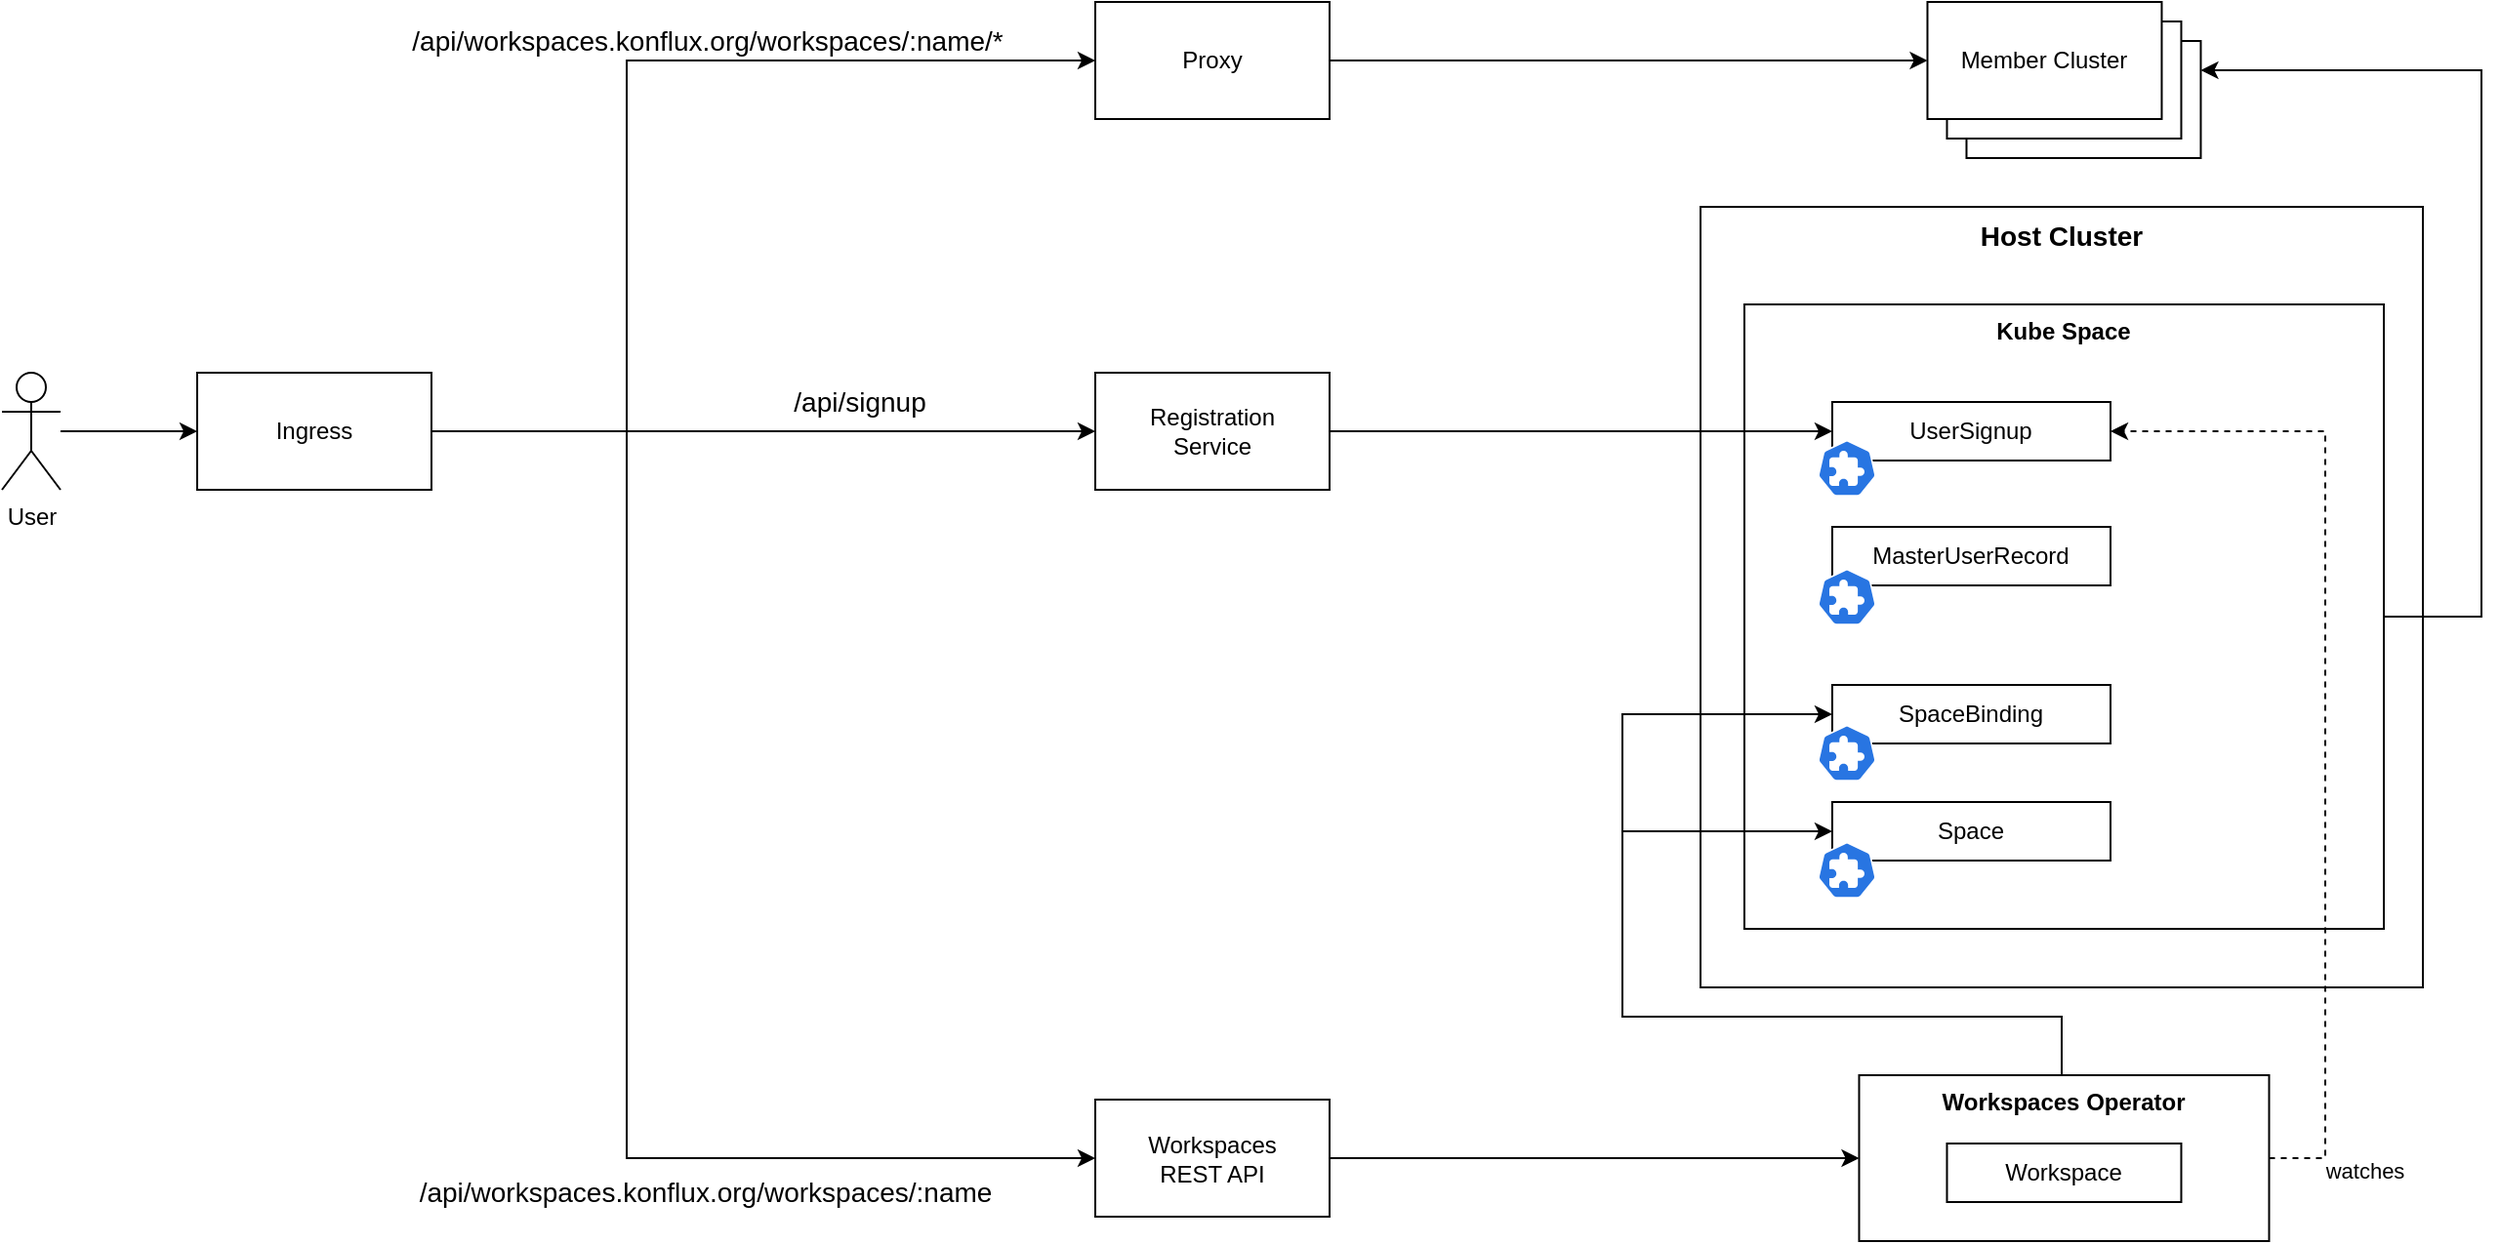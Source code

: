 <mxfile version="20.3.0" type="device"><diagram id="bTKhMZBQWG2PfB6ZSa4C" name="Page-1"><mxGraphModel dx="1434" dy="929" grid="1" gridSize="10" guides="1" tooltips="1" connect="1" arrows="1" fold="1" page="1" pageScale="1" pageWidth="1169" pageHeight="827" math="0" shadow="0"><root><mxCell id="0"/><mxCell id="1" parent="0"/><mxCell id="L2TgeBfQcXVNjOOB5oAf-15" style="edgeStyle=orthogonalEdgeStyle;rounded=0;orthogonalLoop=1;jettySize=auto;html=1;fontSize=14;entryX=0;entryY=0.5;entryDx=0;entryDy=0;" parent="1" source="L2TgeBfQcXVNjOOB5oAf-1" target="L2TgeBfQcXVNjOOB5oAf-4" edge="1"><mxGeometry relative="1" as="geometry"><Array as="points"><mxPoint x="320" y="390"/><mxPoint x="320" y="763"/></Array></mxGeometry></mxCell><mxCell id="L2TgeBfQcXVNjOOB5oAf-28" value="/api/workspaces.konflux.org/workspaces/:name" style="edgeLabel;html=1;align=center;verticalAlign=middle;resizable=0;points=[];fontSize=14;" parent="L2TgeBfQcXVNjOOB5oAf-15" vertex="1" connectable="0"><mxGeometry x="0.265" y="-2" relative="1" as="geometry"><mxPoint x="42" y="39" as="offset"/></mxGeometry></mxCell><mxCell id="L2TgeBfQcXVNjOOB5oAf-16" style="edgeStyle=orthogonalEdgeStyle;rounded=0;orthogonalLoop=1;jettySize=auto;html=1;entryX=0;entryY=0.5;entryDx=0;entryDy=0;fontSize=14;" parent="1" source="L2TgeBfQcXVNjOOB5oAf-1" target="L2TgeBfQcXVNjOOB5oAf-8" edge="1"><mxGeometry relative="1" as="geometry"><Array as="points"><mxPoint x="240" y="390"/><mxPoint x="240" y="390"/></Array></mxGeometry></mxCell><mxCell id="L2TgeBfQcXVNjOOB5oAf-29" value="/api/signup" style="edgeLabel;html=1;align=center;verticalAlign=middle;resizable=0;points=[];fontSize=14;" parent="L2TgeBfQcXVNjOOB5oAf-16" vertex="1" connectable="0"><mxGeometry x="0.486" y="4" relative="1" as="geometry"><mxPoint x="-34" y="-11" as="offset"/></mxGeometry></mxCell><mxCell id="L2TgeBfQcXVNjOOB5oAf-18" style="edgeStyle=orthogonalEdgeStyle;rounded=0;orthogonalLoop=1;jettySize=auto;html=1;entryX=0;entryY=0.5;entryDx=0;entryDy=0;fontSize=14;" parent="1" source="L2TgeBfQcXVNjOOB5oAf-1" target="L2TgeBfQcXVNjOOB5oAf-5" edge="1"><mxGeometry relative="1" as="geometry"><Array as="points"><mxPoint x="320" y="390"/><mxPoint x="320" y="200"/></Array></mxGeometry></mxCell><mxCell id="L2TgeBfQcXVNjOOB5oAf-30" value="/api/workspaces.konflux.org/workspaces/:name/*" style="edgeLabel;html=1;align=center;verticalAlign=middle;resizable=0;points=[];fontSize=14;" parent="L2TgeBfQcXVNjOOB5oAf-18" vertex="1" connectable="0"><mxGeometry x="0.463" relative="1" as="geometry"><mxPoint x="-57" y="-10" as="offset"/></mxGeometry></mxCell><mxCell id="L2TgeBfQcXVNjOOB5oAf-1" value="Ingress" style="rounded=0;whiteSpace=wrap;html=1;" parent="1" vertex="1"><mxGeometry x="100" y="360" width="120" height="60" as="geometry"/></mxCell><mxCell id="L2TgeBfQcXVNjOOB5oAf-3" style="edgeStyle=orthogonalEdgeStyle;rounded=0;orthogonalLoop=1;jettySize=auto;html=1;entryX=0;entryY=0.5;entryDx=0;entryDy=0;" parent="1" source="L2TgeBfQcXVNjOOB5oAf-2" target="L2TgeBfQcXVNjOOB5oAf-1" edge="1"><mxGeometry relative="1" as="geometry"/></mxCell><mxCell id="L2TgeBfQcXVNjOOB5oAf-2" value="User" style="shape=umlActor;verticalLabelPosition=bottom;verticalAlign=top;html=1;outlineConnect=0;" parent="1" vertex="1"><mxGeometry y="360" width="30" height="60" as="geometry"/></mxCell><mxCell id="q7WwMbr2zBF_yJH9_dxE-3" style="edgeStyle=orthogonalEdgeStyle;rounded=0;orthogonalLoop=1;jettySize=auto;html=1;entryX=0;entryY=0.5;entryDx=0;entryDy=0;" parent="1" source="L2TgeBfQcXVNjOOB5oAf-4" target="q7WwMbr2zBF_yJH9_dxE-2" edge="1"><mxGeometry relative="1" as="geometry"/></mxCell><mxCell id="L2TgeBfQcXVNjOOB5oAf-4" value="Workspaces&lt;br&gt;REST API" style="rounded=0;whiteSpace=wrap;html=1;" parent="1" vertex="1"><mxGeometry x="560" y="732.5" width="120" height="60" as="geometry"/></mxCell><mxCell id="L2TgeBfQcXVNjOOB5oAf-14" style="edgeStyle=orthogonalEdgeStyle;rounded=0;orthogonalLoop=1;jettySize=auto;html=1;entryX=0;entryY=0.5;entryDx=0;entryDy=0;fontSize=14;" parent="1" source="L2TgeBfQcXVNjOOB5oAf-5" target="L2TgeBfQcXVNjOOB5oAf-11" edge="1"><mxGeometry relative="1" as="geometry"><mxPoint x="809" y="200" as="sourcePoint"/></mxGeometry></mxCell><mxCell id="L2TgeBfQcXVNjOOB5oAf-5" value="Proxy" style="rounded=0;whiteSpace=wrap;html=1;" parent="1" vertex="1"><mxGeometry x="560" y="170" width="120" height="60" as="geometry"/></mxCell><mxCell id="L2TgeBfQcXVNjOOB5oAf-8" value="Registration &lt;br&gt;Service" style="rounded=0;whiteSpace=wrap;html=1;" parent="1" vertex="1"><mxGeometry x="560" y="360" width="120" height="60" as="geometry"/></mxCell><mxCell id="L2TgeBfQcXVNjOOB5oAf-9" value="&lt;b&gt;&lt;font style=&quot;font-size: 14px;&quot;&gt;Host Cluster&lt;/font&gt;&lt;/b&gt;" style="rounded=0;whiteSpace=wrap;html=1;verticalAlign=top;" parent="1" vertex="1"><mxGeometry x="870" y="275" width="370" height="400" as="geometry"/></mxCell><mxCell id="L2TgeBfQcXVNjOOB5oAf-26" style="edgeStyle=orthogonalEdgeStyle;rounded=0;orthogonalLoop=1;jettySize=auto;html=1;entryX=1;entryY=0.25;entryDx=0;entryDy=0;fontSize=14;exitX=1;exitY=0.5;exitDx=0;exitDy=0;" parent="1" source="L2TgeBfQcXVNjOOB5oAf-10" target="L2TgeBfQcXVNjOOB5oAf-13" edge="1"><mxGeometry relative="1" as="geometry"><Array as="points"><mxPoint x="1270" y="485"/><mxPoint x="1270" y="205"/></Array></mxGeometry></mxCell><mxCell id="L2TgeBfQcXVNjOOB5oAf-10" value="&lt;b&gt;Kube Space&lt;/b&gt;" style="rounded=0;whiteSpace=wrap;html=1;verticalAlign=top;" parent="1" vertex="1"><mxGeometry x="892.47" y="325" width="327.53" height="320" as="geometry"/></mxCell><mxCell id="L2TgeBfQcXVNjOOB5oAf-19" value="UserSignup" style="rounded=0;whiteSpace=wrap;html=1;" parent="1" vertex="1"><mxGeometry x="937.47" y="375" width="142.53" height="30" as="geometry"/></mxCell><mxCell id="L2TgeBfQcXVNjOOB5oAf-20" style="edgeStyle=orthogonalEdgeStyle;rounded=0;orthogonalLoop=1;jettySize=auto;html=1;fontSize=14;" parent="1" source="L2TgeBfQcXVNjOOB5oAf-8" target="L2TgeBfQcXVNjOOB5oAf-19" edge="1"><mxGeometry relative="1" as="geometry"/></mxCell><mxCell id="L2TgeBfQcXVNjOOB5oAf-21" value="SpaceBinding" style="rounded=0;whiteSpace=wrap;html=1;" parent="1" vertex="1"><mxGeometry x="937.47" y="520" width="142.53" height="30" as="geometry"/></mxCell><mxCell id="q7WwMbr2zBF_yJH9_dxE-1" value="" style="group" parent="1" vertex="1" connectable="0"><mxGeometry x="986.24" y="170" width="140" height="80" as="geometry"/></mxCell><mxCell id="L2TgeBfQcXVNjOOB5oAf-13" value="Member Cluster" style="rounded=0;whiteSpace=wrap;html=1;" parent="q7WwMbr2zBF_yJH9_dxE-1" vertex="1"><mxGeometry x="20" y="20" width="120" height="60" as="geometry"/></mxCell><mxCell id="L2TgeBfQcXVNjOOB5oAf-12" value="Member Cluster" style="rounded=0;whiteSpace=wrap;html=1;" parent="q7WwMbr2zBF_yJH9_dxE-1" vertex="1"><mxGeometry x="10" y="10" width="120" height="60" as="geometry"/></mxCell><mxCell id="L2TgeBfQcXVNjOOB5oAf-11" value="Member Cluster" style="rounded=0;whiteSpace=wrap;html=1;" parent="q7WwMbr2zBF_yJH9_dxE-1" vertex="1"><mxGeometry width="120" height="60" as="geometry"/></mxCell><mxCell id="q7WwMbr2zBF_yJH9_dxE-5" style="edgeStyle=orthogonalEdgeStyle;rounded=0;orthogonalLoop=1;jettySize=auto;html=1;entryX=0;entryY=0.5;entryDx=0;entryDy=0;" parent="1" source="q7WwMbr2zBF_yJH9_dxE-2" target="L2TgeBfQcXVNjOOB5oAf-21" edge="1"><mxGeometry relative="1" as="geometry"><Array as="points"><mxPoint x="1055" y="690"/><mxPoint x="830" y="690"/><mxPoint x="830" y="535"/></Array></mxGeometry></mxCell><mxCell id="q7WwMbr2zBF_yJH9_dxE-6" style="edgeStyle=orthogonalEdgeStyle;rounded=0;orthogonalLoop=1;jettySize=auto;html=1;entryX=0;entryY=0.5;entryDx=0;entryDy=0;exitX=0.5;exitY=0;exitDx=0;exitDy=0;" parent="1" source="q7WwMbr2zBF_yJH9_dxE-2" target="q7WwMbr2zBF_yJH9_dxE-7" edge="1"><mxGeometry relative="1" as="geometry"><mxPoint x="937.47" y="595" as="targetPoint"/><Array as="points"><mxPoint x="1055" y="690"/><mxPoint x="830" y="690"/><mxPoint x="830" y="595"/></Array></mxGeometry></mxCell><mxCell id="q7WwMbr2zBF_yJH9_dxE-7" value="Space" style="rounded=0;whiteSpace=wrap;html=1;" parent="1" vertex="1"><mxGeometry x="937.47" y="580" width="142.53" height="30" as="geometry"/></mxCell><mxCell id="_mNwlZXj4gcvx-UEigwQ-2" value="" style="sketch=0;html=1;dashed=0;whitespace=wrap;fillColor=#2875E2;strokeColor=#ffffff;points=[[0.005,0.63,0],[0.1,0.2,0],[0.9,0.2,0],[0.5,0,0],[0.995,0.63,0],[0.72,0.99,0],[0.5,1,0],[0.28,0.99,0]];shape=mxgraph.kubernetes.icon;prIcon=crd" parent="1" vertex="1"><mxGeometry x="930" y="394" width="30" height="30" as="geometry"/></mxCell><mxCell id="_mNwlZXj4gcvx-UEigwQ-3" value="" style="sketch=0;html=1;dashed=0;whitespace=wrap;fillColor=#2875E2;strokeColor=#ffffff;points=[[0.005,0.63,0],[0.1,0.2,0],[0.9,0.2,0],[0.5,0,0],[0.995,0.63,0],[0.72,0.99,0],[0.5,1,0],[0.28,0.99,0]];shape=mxgraph.kubernetes.icon;prIcon=crd" parent="1" vertex="1"><mxGeometry x="930" y="600" width="30" height="30" as="geometry"/></mxCell><mxCell id="_mNwlZXj4gcvx-UEigwQ-4" value="" style="sketch=0;html=1;dashed=0;whitespace=wrap;fillColor=#2875E2;strokeColor=#ffffff;points=[[0.005,0.63,0],[0.1,0.2,0],[0.9,0.2,0],[0.5,0,0],[0.995,0.63,0],[0.72,0.99,0],[0.5,1,0],[0.28,0.99,0]];shape=mxgraph.kubernetes.icon;prIcon=crd" parent="1" vertex="1"><mxGeometry x="930" y="540" width="30" height="30" as="geometry"/></mxCell><mxCell id="_mNwlZXj4gcvx-UEigwQ-7" value="MasterUserRecord" style="rounded=0;whiteSpace=wrap;html=1;" parent="1" vertex="1"><mxGeometry x="937.47" y="439" width="142.53" height="30" as="geometry"/></mxCell><mxCell id="_mNwlZXj4gcvx-UEigwQ-8" value="" style="sketch=0;html=1;dashed=0;whitespace=wrap;fillColor=#2875E2;strokeColor=#ffffff;points=[[0.005,0.63,0],[0.1,0.2,0],[0.9,0.2,0],[0.5,0,0],[0.995,0.63,0],[0.72,0.99,0],[0.5,1,0],[0.28,0.99,0]];shape=mxgraph.kubernetes.icon;prIcon=crd" parent="1" vertex="1"><mxGeometry x="930" y="460" width="30" height="30" as="geometry"/></mxCell><mxCell id="NiN1xfP1_WXNQfJCR7uq-1" value="" style="group" vertex="1" connectable="0" parent="1"><mxGeometry x="951.24" y="720" width="210" height="85" as="geometry"/></mxCell><mxCell id="q7WwMbr2zBF_yJH9_dxE-2" value="&lt;b&gt;Workspaces Operator&lt;/b&gt;" style="rounded=0;whiteSpace=wrap;html=1;verticalAlign=top;" parent="NiN1xfP1_WXNQfJCR7uq-1" vertex="1"><mxGeometry width="210" height="85" as="geometry"/></mxCell><mxCell id="q7WwMbr2zBF_yJH9_dxE-4" value="Workspace" style="rounded=0;whiteSpace=wrap;html=1;" parent="NiN1xfP1_WXNQfJCR7uq-1" vertex="1"><mxGeometry x="45" y="35" width="120" height="30" as="geometry"/></mxCell><mxCell id="NiN1xfP1_WXNQfJCR7uq-2" value="watches" style="edgeStyle=orthogonalEdgeStyle;rounded=0;orthogonalLoop=1;jettySize=auto;html=1;entryX=1;entryY=0.5;entryDx=0;entryDy=0;dashed=1;startArrow=none;startFill=0;" edge="1" parent="1" source="q7WwMbr2zBF_yJH9_dxE-2" target="L2TgeBfQcXVNjOOB5oAf-19"><mxGeometry x="-0.887" y="-21" relative="1" as="geometry"><Array as="points"><mxPoint x="1190" y="763"/><mxPoint x="1190" y="390"/></Array><mxPoint x="-1" y="7" as="offset"/></mxGeometry></mxCell></root></mxGraphModel></diagram></mxfile>